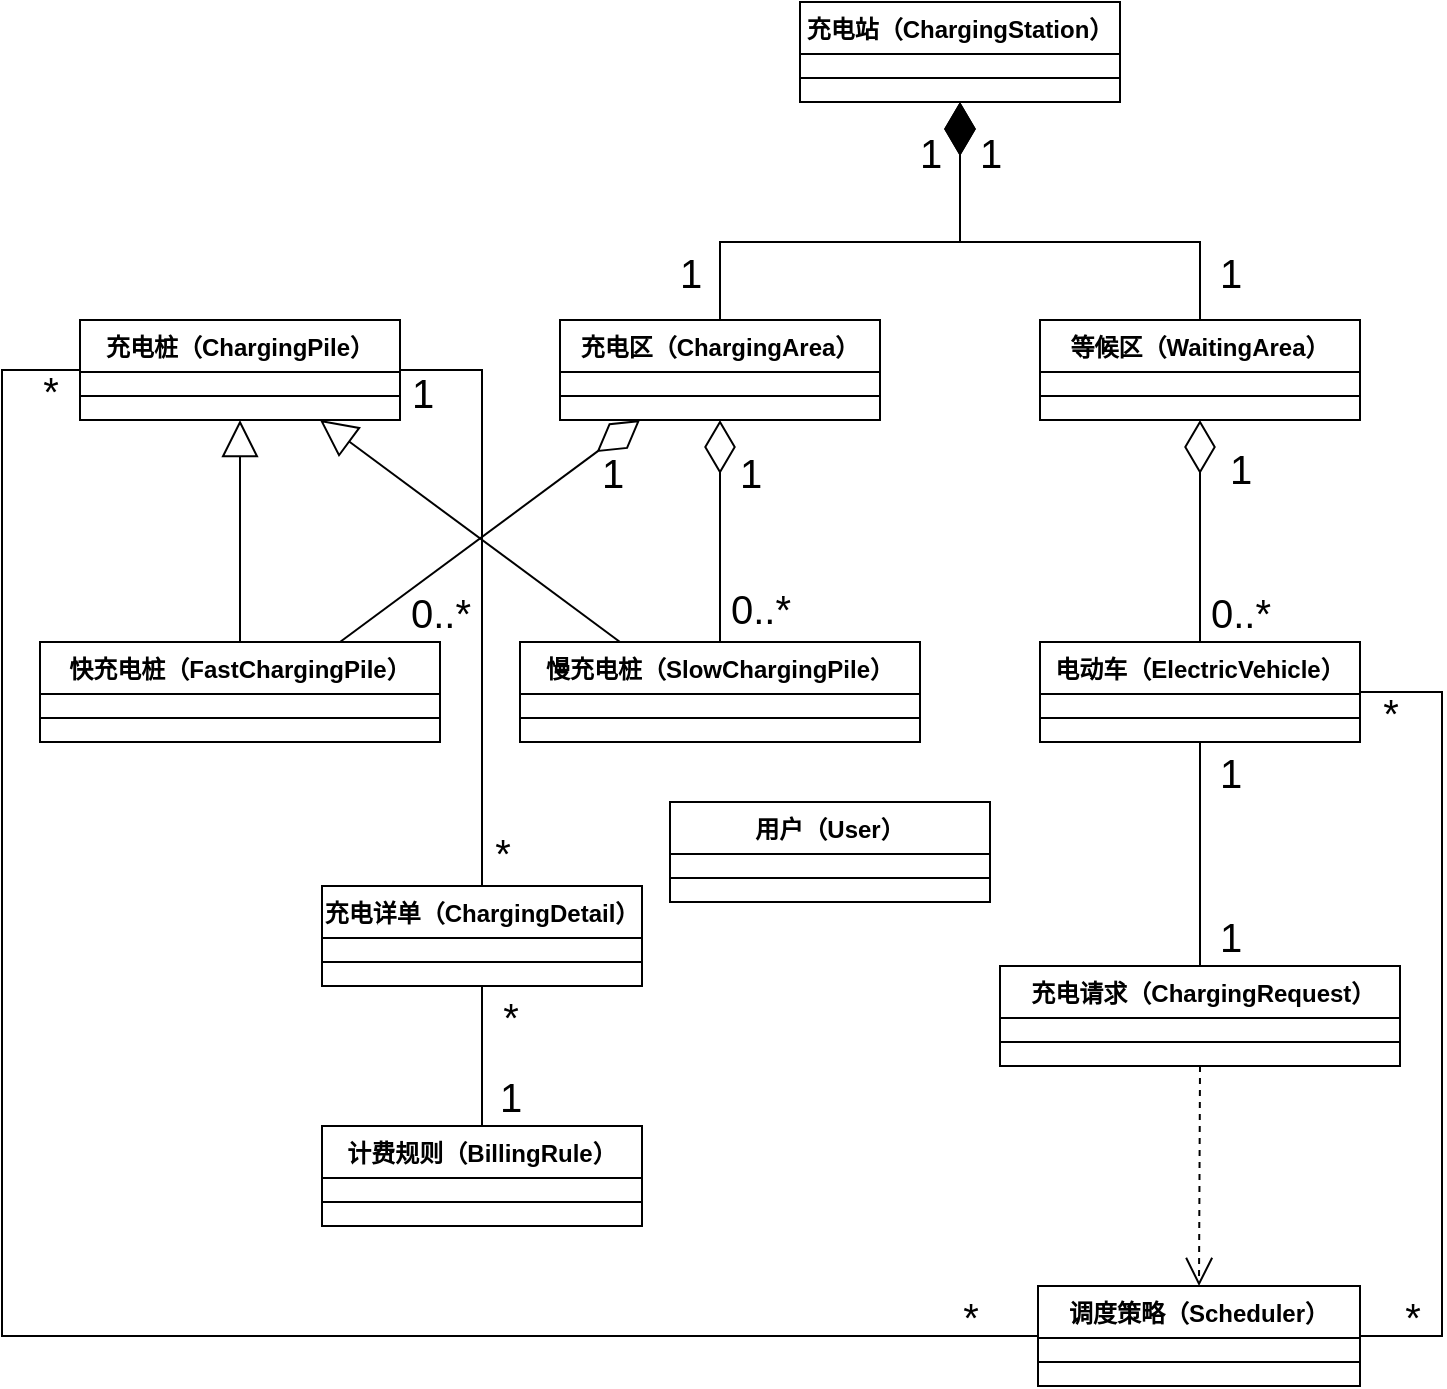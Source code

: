 <mxfile version="26.2.13">
  <diagram name="第 1 页" id="35Ut1geeTJO_tUkaFsCo">
    <mxGraphModel dx="924" dy="-619" grid="1" gridSize="10" guides="1" tooltips="1" connect="1" arrows="1" fold="1" page="1" pageScale="1" pageWidth="827" pageHeight="1169" background="none" math="1" shadow="0">
      <root>
        <mxCell id="0" />
        <mxCell id="1" parent="0" />
        <mxCell id="RK3feZeo67sJPIVu7hU2-82" value="充电站（ChargingStation）" style="swimlane;fontStyle=1;align=center;verticalAlign=top;childLayout=stackLayout;horizontal=1;startSize=26;horizontalStack=0;resizeParent=1;resizeParentMax=0;resizeLast=0;collapsible=1;marginBottom=0;whiteSpace=wrap;html=1;" parent="1" vertex="1">
          <mxGeometry x="479" y="1198" width="160" height="50" as="geometry">
            <mxRectangle x="720" y="1460" width="100" height="30" as="alternateBounds" />
          </mxGeometry>
        </mxCell>
        <mxCell id="RK3feZeo67sJPIVu7hU2-84" value="" style="line;strokeWidth=1;fillColor=none;align=left;verticalAlign=middle;spacingTop=-1;spacingLeft=3;spacingRight=3;rotatable=0;labelPosition=right;points=[];portConstraint=eastwest;strokeColor=inherit;" parent="RK3feZeo67sJPIVu7hU2-82" vertex="1">
          <mxGeometry y="26" width="160" height="24" as="geometry" />
        </mxCell>
        <mxCell id="RK3feZeo67sJPIVu7hU2-89" value="等候区（WaitingArea）" style="swimlane;fontStyle=1;align=center;verticalAlign=top;childLayout=stackLayout;horizontal=1;startSize=26;horizontalStack=0;resizeParent=1;resizeParentMax=0;resizeLast=0;collapsible=1;marginBottom=0;whiteSpace=wrap;html=1;" parent="1" vertex="1">
          <mxGeometry x="599" y="1357" width="160" height="50" as="geometry">
            <mxRectangle x="720" y="1460" width="100" height="30" as="alternateBounds" />
          </mxGeometry>
        </mxCell>
        <mxCell id="RK3feZeo67sJPIVu7hU2-90" value="" style="line;strokeWidth=1;fillColor=none;align=left;verticalAlign=middle;spacingTop=-1;spacingLeft=3;spacingRight=3;rotatable=0;labelPosition=right;points=[];portConstraint=eastwest;strokeColor=inherit;" parent="RK3feZeo67sJPIVu7hU2-89" vertex="1">
          <mxGeometry y="26" width="160" height="24" as="geometry" />
        </mxCell>
        <mxCell id="RK3feZeo67sJPIVu7hU2-91" value="充电区（ChargingArea）" style="swimlane;fontStyle=1;align=center;verticalAlign=top;childLayout=stackLayout;horizontal=1;startSize=26;horizontalStack=0;resizeParent=1;resizeParentMax=0;resizeLast=0;collapsible=1;marginBottom=0;whiteSpace=wrap;html=1;" parent="1" vertex="1">
          <mxGeometry x="359" y="1357" width="160" height="50" as="geometry">
            <mxRectangle x="165" y="1430" width="100" height="30" as="alternateBounds" />
          </mxGeometry>
        </mxCell>
        <mxCell id="RK3feZeo67sJPIVu7hU2-92" value="" style="line;strokeWidth=1;fillColor=none;align=left;verticalAlign=middle;spacingTop=-1;spacingLeft=3;spacingRight=3;rotatable=0;labelPosition=right;points=[];portConstraint=eastwest;strokeColor=inherit;" parent="RK3feZeo67sJPIVu7hU2-91" vertex="1">
          <mxGeometry y="26" width="160" height="24" as="geometry" />
        </mxCell>
        <mxCell id="RK3feZeo67sJPIVu7hU2-94" value="1" style="text;html=1;align=center;verticalAlign=middle;resizable=0;points=[];autosize=1;strokeColor=none;fillColor=none;fontSize=20;" parent="1" vertex="1">
          <mxGeometry x="559" y="1253" width="30" height="40" as="geometry" />
        </mxCell>
        <mxCell id="RK3feZeo67sJPIVu7hU2-95" value="1" style="text;html=1;align=center;verticalAlign=middle;resizable=0;points=[];autosize=1;strokeColor=none;fillColor=none;fontSize=20;" parent="1" vertex="1">
          <mxGeometry x="409" y="1313" width="30" height="40" as="geometry" />
        </mxCell>
        <mxCell id="RK3feZeo67sJPIVu7hU2-97" value="" style="endArrow=diamondThin;endFill=1;endSize=24;html=1;rounded=0;exitX=0.5;exitY=0;exitDx=0;exitDy=0;entryX=0.5;entryY=1;entryDx=0;entryDy=0;" parent="1" source="RK3feZeo67sJPIVu7hU2-89" target="RK3feZeo67sJPIVu7hU2-82" edge="1">
          <mxGeometry width="160" relative="1" as="geometry">
            <mxPoint x="667" y="1348" as="sourcePoint" />
            <mxPoint x="587" y="1268" as="targetPoint" />
            <Array as="points">
              <mxPoint x="679" y="1318" />
              <mxPoint x="559" y="1318" />
            </Array>
          </mxGeometry>
        </mxCell>
        <mxCell id="RK3feZeo67sJPIVu7hU2-98" value="&lt;blockquote style=&quot;margin: 0 0 0 40px; border: none; padding: 0px;&quot;&gt;1&lt;/blockquote&gt;" style="text;html=1;align=center;verticalAlign=middle;resizable=0;points=[];autosize=1;strokeColor=none;fillColor=none;fontSize=20;" parent="1" vertex="1">
          <mxGeometry x="489" y="1253" width="70" height="40" as="geometry" />
        </mxCell>
        <mxCell id="RK3feZeo67sJPIVu7hU2-99" value="1" style="text;html=1;align=center;verticalAlign=middle;resizable=0;points=[];autosize=1;strokeColor=none;fillColor=none;fontSize=20;" parent="1" vertex="1">
          <mxGeometry x="679" y="1313" width="30" height="40" as="geometry" />
        </mxCell>
        <mxCell id="RK3feZeo67sJPIVu7hU2-100" value="电动车（ElectricVehicle）" style="swimlane;fontStyle=1;align=center;verticalAlign=top;childLayout=stackLayout;horizontal=1;startSize=26;horizontalStack=0;resizeParent=1;resizeParentMax=0;resizeLast=0;collapsible=1;marginBottom=0;whiteSpace=wrap;html=1;" parent="1" vertex="1">
          <mxGeometry x="599" y="1518" width="160" height="50" as="geometry">
            <mxRectangle x="165" y="1430" width="100" height="30" as="alternateBounds" />
          </mxGeometry>
        </mxCell>
        <mxCell id="RK3feZeo67sJPIVu7hU2-101" value="" style="line;strokeWidth=1;fillColor=none;align=left;verticalAlign=middle;spacingTop=-1;spacingLeft=3;spacingRight=3;rotatable=0;labelPosition=right;points=[];portConstraint=eastwest;strokeColor=inherit;" parent="RK3feZeo67sJPIVu7hU2-100" vertex="1">
          <mxGeometry y="26" width="160" height="24" as="geometry" />
        </mxCell>
        <mxCell id="RK3feZeo67sJPIVu7hU2-102" value="快充电桩（FastChargingPile）" style="swimlane;fontStyle=1;align=center;verticalAlign=top;childLayout=stackLayout;horizontal=1;startSize=26;horizontalStack=0;resizeParent=1;resizeParentMax=0;resizeLast=0;collapsible=1;marginBottom=0;whiteSpace=wrap;html=1;" parent="1" vertex="1">
          <mxGeometry x="99" y="1518" width="200" height="50" as="geometry">
            <mxRectangle x="165" y="1430" width="100" height="30" as="alternateBounds" />
          </mxGeometry>
        </mxCell>
        <mxCell id="RK3feZeo67sJPIVu7hU2-103" value="" style="line;strokeWidth=1;fillColor=none;align=left;verticalAlign=middle;spacingTop=-1;spacingLeft=3;spacingRight=3;rotatable=0;labelPosition=right;points=[];portConstraint=eastwest;strokeColor=inherit;" parent="RK3feZeo67sJPIVu7hU2-102" vertex="1">
          <mxGeometry y="26" width="200" height="24" as="geometry" />
        </mxCell>
        <mxCell id="RK3feZeo67sJPIVu7hU2-106" value="充电详单（ChargingDetail）​" style="swimlane;fontStyle=1;align=center;verticalAlign=top;childLayout=stackLayout;horizontal=1;startSize=26;horizontalStack=0;resizeParent=1;resizeParentMax=0;resizeLast=0;collapsible=1;marginBottom=0;whiteSpace=wrap;html=1;" parent="1" vertex="1">
          <mxGeometry x="240" y="1640" width="160" height="50" as="geometry">
            <mxRectangle x="165" y="1430" width="100" height="30" as="alternateBounds" />
          </mxGeometry>
        </mxCell>
        <mxCell id="RK3feZeo67sJPIVu7hU2-107" value="" style="line;strokeWidth=1;fillColor=none;align=left;verticalAlign=middle;spacingTop=-1;spacingLeft=3;spacingRight=3;rotatable=0;labelPosition=right;points=[];portConstraint=eastwest;strokeColor=inherit;" parent="RK3feZeo67sJPIVu7hU2-106" vertex="1">
          <mxGeometry y="26" width="160" height="24" as="geometry" />
        </mxCell>
        <mxCell id="RK3feZeo67sJPIVu7hU2-112" value="&amp;nbsp;充电请求（ChargingRequest）" style="swimlane;fontStyle=1;align=center;verticalAlign=top;childLayout=stackLayout;horizontal=1;startSize=26;horizontalStack=0;resizeParent=1;resizeParentMax=0;resizeLast=0;collapsible=1;marginBottom=0;whiteSpace=wrap;html=1;" parent="1" vertex="1">
          <mxGeometry x="579" y="1680" width="200" height="50" as="geometry">
            <mxRectangle x="165" y="1430" width="100" height="30" as="alternateBounds" />
          </mxGeometry>
        </mxCell>
        <mxCell id="RK3feZeo67sJPIVu7hU2-113" value="" style="line;strokeWidth=1;fillColor=none;align=left;verticalAlign=middle;spacingTop=-1;spacingLeft=3;spacingRight=3;rotatable=0;labelPosition=right;points=[];portConstraint=eastwest;strokeColor=inherit;" parent="RK3feZeo67sJPIVu7hU2-112" vertex="1">
          <mxGeometry y="26" width="200" height="24" as="geometry" />
        </mxCell>
        <mxCell id="RK3feZeo67sJPIVu7hU2-116" value="慢充电桩（SlowChargingPile）" style="swimlane;fontStyle=1;align=center;verticalAlign=top;childLayout=stackLayout;horizontal=1;startSize=26;horizontalStack=0;resizeParent=1;resizeParentMax=0;resizeLast=0;collapsible=1;marginBottom=0;whiteSpace=wrap;html=1;" parent="1" vertex="1">
          <mxGeometry x="339" y="1518" width="200" height="50" as="geometry">
            <mxRectangle x="165" y="1430" width="100" height="30" as="alternateBounds" />
          </mxGeometry>
        </mxCell>
        <mxCell id="RK3feZeo67sJPIVu7hU2-117" value="" style="line;strokeWidth=1;fillColor=none;align=left;verticalAlign=middle;spacingTop=-1;spacingLeft=3;spacingRight=3;rotatable=0;labelPosition=right;points=[];portConstraint=eastwest;strokeColor=inherit;" parent="RK3feZeo67sJPIVu7hU2-116" vertex="1">
          <mxGeometry y="26" width="200" height="24" as="geometry" />
        </mxCell>
        <mxCell id="RK3feZeo67sJPIVu7hU2-118" value="充电桩（ChargingPile）" style="swimlane;fontStyle=1;align=center;verticalAlign=top;childLayout=stackLayout;horizontal=1;startSize=26;horizontalStack=0;resizeParent=1;resizeParentMax=0;resizeLast=0;collapsible=1;marginBottom=0;whiteSpace=wrap;html=1;" parent="1" vertex="1">
          <mxGeometry x="119" y="1357" width="160" height="50" as="geometry">
            <mxRectangle x="165" y="1430" width="100" height="30" as="alternateBounds" />
          </mxGeometry>
        </mxCell>
        <mxCell id="RK3feZeo67sJPIVu7hU2-119" value="" style="line;strokeWidth=1;fillColor=none;align=left;verticalAlign=middle;spacingTop=-1;spacingLeft=3;spacingRight=3;rotatable=0;labelPosition=right;points=[];portConstraint=eastwest;strokeColor=inherit;" parent="RK3feZeo67sJPIVu7hU2-118" vertex="1">
          <mxGeometry y="26" width="160" height="24" as="geometry" />
        </mxCell>
        <mxCell id="RK3feZeo67sJPIVu7hU2-124" value="" style="endArrow=diamondThin;endFill=1;endSize=24;html=1;rounded=0;exitX=0.5;exitY=0;exitDx=0;exitDy=0;entryX=0.5;entryY=1;entryDx=0;entryDy=0;" parent="1" source="RK3feZeo67sJPIVu7hU2-91" target="RK3feZeo67sJPIVu7hU2-82" edge="1">
          <mxGeometry width="160" relative="1" as="geometry">
            <mxPoint x="439" y="1355" as="sourcePoint" />
            <mxPoint x="559" y="1258" as="targetPoint" />
            <Array as="points">
              <mxPoint x="439" y="1318" />
              <mxPoint x="559" y="1318" />
            </Array>
          </mxGeometry>
        </mxCell>
        <mxCell id="RK3feZeo67sJPIVu7hU2-130" value="" style="endArrow=none;endSize=12;html=1;rounded=0;exitX=0.5;exitY=1;exitDx=0;exitDy=0;entryX=0.5;entryY=0;entryDx=0;entryDy=0;startFill=0;" parent="1" source="RK3feZeo67sJPIVu7hU2-100" target="RK3feZeo67sJPIVu7hU2-112" edge="1">
          <mxGeometry width="160" relative="1" as="geometry">
            <mxPoint x="242" y="1628" as="sourcePoint" />
            <mxPoint x="282" y="1799" as="targetPoint" />
          </mxGeometry>
        </mxCell>
        <mxCell id="RK3feZeo67sJPIVu7hU2-131" value="" style="endArrow=block;endSize=16;endFill=0;html=1;rounded=0;entryX=0.5;entryY=1;entryDx=0;entryDy=0;exitX=0.5;exitY=0;exitDx=0;exitDy=0;" parent="1" source="RK3feZeo67sJPIVu7hU2-102" target="RK3feZeo67sJPIVu7hU2-118" edge="1">
          <mxGeometry width="160" relative="1" as="geometry">
            <mxPoint x="149" y="1518" as="sourcePoint" />
            <mxPoint x="199" y="1418" as="targetPoint" />
          </mxGeometry>
        </mxCell>
        <mxCell id="RK3feZeo67sJPIVu7hU2-133" value="" style="endArrow=block;endSize=16;endFill=0;html=1;rounded=0;entryX=0.75;entryY=1;entryDx=0;entryDy=0;exitX=0.25;exitY=0;exitDx=0;exitDy=0;" parent="1" source="RK3feZeo67sJPIVu7hU2-116" target="RK3feZeo67sJPIVu7hU2-118" edge="1">
          <mxGeometry width="160" relative="1" as="geometry">
            <mxPoint x="159" y="1528" as="sourcePoint" />
            <mxPoint x="169" y="1417" as="targetPoint" />
          </mxGeometry>
        </mxCell>
        <mxCell id="RK3feZeo67sJPIVu7hU2-134" value="" style="endArrow=diamondThin;endFill=0;endSize=24;html=1;rounded=0;exitX=0.75;exitY=0;exitDx=0;exitDy=0;entryX=0.25;entryY=1;entryDx=0;entryDy=0;" parent="1" source="RK3feZeo67sJPIVu7hU2-102" target="RK3feZeo67sJPIVu7hU2-91" edge="1">
          <mxGeometry width="160" relative="1" as="geometry">
            <mxPoint x="279" y="1508" as="sourcePoint" />
            <mxPoint x="439" y="1508" as="targetPoint" />
          </mxGeometry>
        </mxCell>
        <mxCell id="RK3feZeo67sJPIVu7hU2-137" value="" style="endArrow=diamondThin;endFill=0;endSize=24;html=1;rounded=0;exitX=0.5;exitY=0;exitDx=0;exitDy=0;entryX=0.5;entryY=1;entryDx=0;entryDy=0;" parent="1" source="RK3feZeo67sJPIVu7hU2-116" target="RK3feZeo67sJPIVu7hU2-91" edge="1">
          <mxGeometry width="160" relative="1" as="geometry">
            <mxPoint x="449" y="1468" as="sourcePoint" />
            <mxPoint x="479" y="1408" as="targetPoint" />
          </mxGeometry>
        </mxCell>
        <mxCell id="RK3feZeo67sJPIVu7hU2-138" value="​​计费规则（BillingRule）​" style="swimlane;fontStyle=1;align=center;verticalAlign=top;childLayout=stackLayout;horizontal=1;startSize=26;horizontalStack=0;resizeParent=1;resizeParentMax=0;resizeLast=0;collapsible=1;marginBottom=0;whiteSpace=wrap;html=1;" parent="1" vertex="1">
          <mxGeometry x="240" y="1760" width="160" height="50" as="geometry">
            <mxRectangle x="165" y="1430" width="100" height="30" as="alternateBounds" />
          </mxGeometry>
        </mxCell>
        <mxCell id="RK3feZeo67sJPIVu7hU2-139" value="" style="line;strokeWidth=1;fillColor=none;align=left;verticalAlign=middle;spacingTop=-1;spacingLeft=3;spacingRight=3;rotatable=0;labelPosition=right;points=[];portConstraint=eastwest;strokeColor=inherit;" parent="RK3feZeo67sJPIVu7hU2-138" vertex="1">
          <mxGeometry y="26" width="160" height="24" as="geometry" />
        </mxCell>
        <mxCell id="RK3feZeo67sJPIVu7hU2-140" value="0..*" style="text;html=1;align=center;verticalAlign=middle;resizable=0;points=[];autosize=1;strokeColor=none;fillColor=none;fontSize=20;" parent="1" vertex="1">
          <mxGeometry x="434" y="1481" width="50" height="40" as="geometry" />
        </mxCell>
        <mxCell id="RK3feZeo67sJPIVu7hU2-141" value="1" style="text;html=1;align=center;verticalAlign=middle;resizable=0;points=[];autosize=1;strokeColor=none;fillColor=none;fontSize=20;" parent="1" vertex="1">
          <mxGeometry x="439" y="1413" width="30" height="40" as="geometry" />
        </mxCell>
        <mxCell id="RK3feZeo67sJPIVu7hU2-142" value="1" style="text;html=1;align=center;verticalAlign=middle;resizable=0;points=[];autosize=1;strokeColor=none;fillColor=none;fontSize=20;" parent="1" vertex="1">
          <mxGeometry x="370" y="1413" width="30" height="40" as="geometry" />
        </mxCell>
        <mxCell id="RK3feZeo67sJPIVu7hU2-143" value="0..*" style="text;html=1;align=center;verticalAlign=middle;resizable=0;points=[];autosize=1;strokeColor=none;fillColor=none;fontSize=20;" parent="1" vertex="1">
          <mxGeometry x="274" y="1483" width="50" height="40" as="geometry" />
        </mxCell>
        <mxCell id="RK3feZeo67sJPIVu7hU2-145" value="" style="endArrow=none;endFill=1;endSize=24;html=1;rounded=0;entryX=0;entryY=0.5;entryDx=0;entryDy=0;exitX=0;exitY=0.5;exitDx=0;exitDy=0;startFill=0;" parent="1" source="RK3feZeo67sJPIVu7hU2-167" target="RK3feZeo67sJPIVu7hU2-118" edge="1">
          <mxGeometry width="160" relative="1" as="geometry">
            <mxPoint x="70" y="1680" as="sourcePoint" />
            <mxPoint x="101" y="1448" as="targetPoint" />
            <Array as="points">
              <mxPoint x="80" y="1865" />
              <mxPoint x="80" y="1382" />
            </Array>
          </mxGeometry>
        </mxCell>
        <mxCell id="RK3feZeo67sJPIVu7hU2-157" value="0..*" style="text;html=1;align=center;verticalAlign=middle;resizable=0;points=[];autosize=1;strokeColor=none;fillColor=none;fontSize=20;" parent="1" vertex="1">
          <mxGeometry x="674" y="1483" width="50" height="40" as="geometry" />
        </mxCell>
        <mxCell id="RK3feZeo67sJPIVu7hU2-158" value="1" style="text;html=1;align=center;verticalAlign=middle;resizable=0;points=[];autosize=1;strokeColor=none;fillColor=none;fontSize=20;" parent="1" vertex="1">
          <mxGeometry x="684" y="1411" width="30" height="40" as="geometry" />
        </mxCell>
        <mxCell id="RK3feZeo67sJPIVu7hU2-167" value="调度策略（Scheduler）​" style="swimlane;fontStyle=1;align=center;verticalAlign=top;childLayout=stackLayout;horizontal=1;startSize=26;horizontalStack=0;resizeParent=1;resizeParentMax=0;resizeLast=0;collapsible=1;marginBottom=0;whiteSpace=wrap;html=1;" parent="1" vertex="1">
          <mxGeometry x="598" y="1840" width="161" height="50" as="geometry">
            <mxRectangle x="165" y="1430" width="100" height="30" as="alternateBounds" />
          </mxGeometry>
        </mxCell>
        <mxCell id="RK3feZeo67sJPIVu7hU2-168" value="" style="line;strokeWidth=1;fillColor=none;align=left;verticalAlign=middle;spacingTop=-1;spacingLeft=3;spacingRight=3;rotatable=0;labelPosition=right;points=[];portConstraint=eastwest;strokeColor=inherit;" parent="RK3feZeo67sJPIVu7hU2-167" vertex="1">
          <mxGeometry y="26" width="161" height="24" as="geometry" />
        </mxCell>
        <mxCell id="RK3feZeo67sJPIVu7hU2-169" value="" style="endArrow=diamondThin;endFill=0;endSize=24;html=1;rounded=0;exitX=0.5;exitY=0;exitDx=0;exitDy=0;entryX=0.5;entryY=1;entryDx=0;entryDy=0;" parent="1" source="RK3feZeo67sJPIVu7hU2-100" target="RK3feZeo67sJPIVu7hU2-89" edge="1">
          <mxGeometry width="160" relative="1" as="geometry">
            <mxPoint x="680" y="1480" as="sourcePoint" />
            <mxPoint x="840" y="1480" as="targetPoint" />
          </mxGeometry>
        </mxCell>
        <mxCell id="RK3feZeo67sJPIVu7hU2-172" value="1" style="text;html=1;align=center;verticalAlign=middle;resizable=0;points=[];autosize=1;strokeColor=none;fillColor=none;fontSize=20;" parent="1" vertex="1">
          <mxGeometry x="679" y="1563" width="30" height="40" as="geometry" />
        </mxCell>
        <mxCell id="RK3feZeo67sJPIVu7hU2-173" value="1" style="text;html=1;align=center;verticalAlign=middle;resizable=0;points=[];autosize=1;strokeColor=none;fillColor=none;fontSize=20;" parent="1" vertex="1">
          <mxGeometry x="679" y="1645" width="30" height="40" as="geometry" />
        </mxCell>
        <mxCell id="RK3feZeo67sJPIVu7hU2-174" value="" style="endArrow=open;endSize=12;dashed=1;html=1;rounded=0;entryX=0.5;entryY=0;entryDx=0;entryDy=0;exitX=0.5;exitY=1;exitDx=0;exitDy=0;" parent="1" source="RK3feZeo67sJPIVu7hU2-112" target="RK3feZeo67sJPIVu7hU2-167" edge="1">
          <mxGeometry width="160" relative="1" as="geometry">
            <mxPoint x="610" y="1760" as="sourcePoint" />
            <mxPoint x="690" y="1800" as="targetPoint" />
          </mxGeometry>
        </mxCell>
        <mxCell id="RK3feZeo67sJPIVu7hU2-177" value="*" style="text;html=1;align=center;verticalAlign=middle;resizable=0;points=[];autosize=1;strokeColor=none;fillColor=none;fontSize=20;" parent="1" vertex="1">
          <mxGeometry x="89" y="1372" width="30" height="40" as="geometry" />
        </mxCell>
        <mxCell id="RK3feZeo67sJPIVu7hU2-178" value="*" style="text;html=1;align=center;verticalAlign=middle;resizable=0;points=[];autosize=1;strokeColor=none;fillColor=none;fontSize=20;" parent="1" vertex="1">
          <mxGeometry x="549" y="1835" width="30" height="40" as="geometry" />
        </mxCell>
        <mxCell id="RK3feZeo67sJPIVu7hU2-180" value="*" style="text;html=1;align=center;verticalAlign=middle;resizable=0;points=[];autosize=1;strokeColor=none;fillColor=none;fontSize=20;" parent="1" vertex="1">
          <mxGeometry x="759" y="1533" width="30" height="40" as="geometry" />
        </mxCell>
        <mxCell id="RK3feZeo67sJPIVu7hU2-181" value="*" style="text;html=1;align=center;verticalAlign=middle;resizable=0;points=[];autosize=1;strokeColor=none;fillColor=none;fontSize=20;" parent="1" vertex="1">
          <mxGeometry x="770" y="1835" width="30" height="40" as="geometry" />
        </mxCell>
        <mxCell id="RK3feZeo67sJPIVu7hU2-187" value="" style="endArrow=none;html=1;rounded=0;entryX=1;entryY=0.5;entryDx=0;entryDy=0;exitX=1;exitY=0.5;exitDx=0;exitDy=0;" parent="1" source="RK3feZeo67sJPIVu7hU2-167" target="RK3feZeo67sJPIVu7hU2-100" edge="1">
          <mxGeometry width="50" height="50" relative="1" as="geometry">
            <mxPoint x="490" y="1710" as="sourcePoint" />
            <mxPoint x="540" y="1660" as="targetPoint" />
            <Array as="points">
              <mxPoint x="800" y="1865" />
              <mxPoint x="800" y="1543" />
            </Array>
          </mxGeometry>
        </mxCell>
        <mxCell id="QB3C6eIn11YTwPdxnJ4n-7" value="" style="endArrow=none;html=1;rounded=0;entryX=1;entryY=0.5;entryDx=0;entryDy=0;exitX=0.5;exitY=0;exitDx=0;exitDy=0;" parent="1" source="RK3feZeo67sJPIVu7hU2-106" target="RK3feZeo67sJPIVu7hU2-118" edge="1">
          <mxGeometry width="50" height="50" relative="1" as="geometry">
            <mxPoint x="320" y="1610" as="sourcePoint" />
            <mxPoint x="440" y="1550" as="targetPoint" />
            <Array as="points">
              <mxPoint x="320" y="1382" />
            </Array>
          </mxGeometry>
        </mxCell>
        <mxCell id="QB3C6eIn11YTwPdxnJ4n-10" value="" style="endArrow=none;html=1;rounded=0;entryX=0.5;entryY=1;entryDx=0;entryDy=0;exitX=0.5;exitY=0;exitDx=0;exitDy=0;" parent="1" source="RK3feZeo67sJPIVu7hU2-138" target="RK3feZeo67sJPIVu7hU2-106" edge="1">
          <mxGeometry width="50" height="50" relative="1" as="geometry">
            <mxPoint x="490" y="1670" as="sourcePoint" />
            <mxPoint x="540" y="1620" as="targetPoint" />
          </mxGeometry>
        </mxCell>
        <mxCell id="QB3C6eIn11YTwPdxnJ4n-11" value="1" style="text;html=1;align=center;verticalAlign=middle;resizable=0;points=[];autosize=1;strokeColor=none;fillColor=none;fontSize=20;" parent="1" vertex="1">
          <mxGeometry x="275" y="1373" width="30" height="40" as="geometry" />
        </mxCell>
        <mxCell id="QB3C6eIn11YTwPdxnJ4n-12" value="*" style="text;html=1;align=center;verticalAlign=middle;resizable=0;points=[];autosize=1;strokeColor=none;fillColor=none;fontSize=20;" parent="1" vertex="1">
          <mxGeometry x="315" y="1603" width="30" height="40" as="geometry" />
        </mxCell>
        <mxCell id="QB3C6eIn11YTwPdxnJ4n-13" value="*" style="text;html=1;align=center;verticalAlign=middle;resizable=0;points=[];autosize=1;strokeColor=none;fillColor=none;fontSize=20;" parent="1" vertex="1">
          <mxGeometry x="319" y="1685" width="30" height="40" as="geometry" />
        </mxCell>
        <mxCell id="QB3C6eIn11YTwPdxnJ4n-14" value="1" style="text;html=1;align=center;verticalAlign=middle;resizable=0;points=[];autosize=1;strokeColor=none;fillColor=none;fontSize=20;" parent="1" vertex="1">
          <mxGeometry x="319" y="1725" width="30" height="40" as="geometry" />
        </mxCell>
        <mxCell id="2XfEuLd-h_k-gGDp2Wmt-1" value="用户（User）" style="swimlane;fontStyle=1;align=center;verticalAlign=top;childLayout=stackLayout;horizontal=1;startSize=26;horizontalStack=0;resizeParent=1;resizeParentMax=0;resizeLast=0;collapsible=1;marginBottom=0;whiteSpace=wrap;html=1;" vertex="1" parent="1">
          <mxGeometry x="414" y="1598" width="160" height="50" as="geometry">
            <mxRectangle x="165" y="1430" width="100" height="30" as="alternateBounds" />
          </mxGeometry>
        </mxCell>
        <mxCell id="2XfEuLd-h_k-gGDp2Wmt-2" value="" style="line;strokeWidth=1;fillColor=none;align=left;verticalAlign=middle;spacingTop=-1;spacingLeft=3;spacingRight=3;rotatable=0;labelPosition=right;points=[];portConstraint=eastwest;strokeColor=inherit;" vertex="1" parent="2XfEuLd-h_k-gGDp2Wmt-1">
          <mxGeometry y="26" width="160" height="24" as="geometry" />
        </mxCell>
      </root>
    </mxGraphModel>
  </diagram>
</mxfile>
